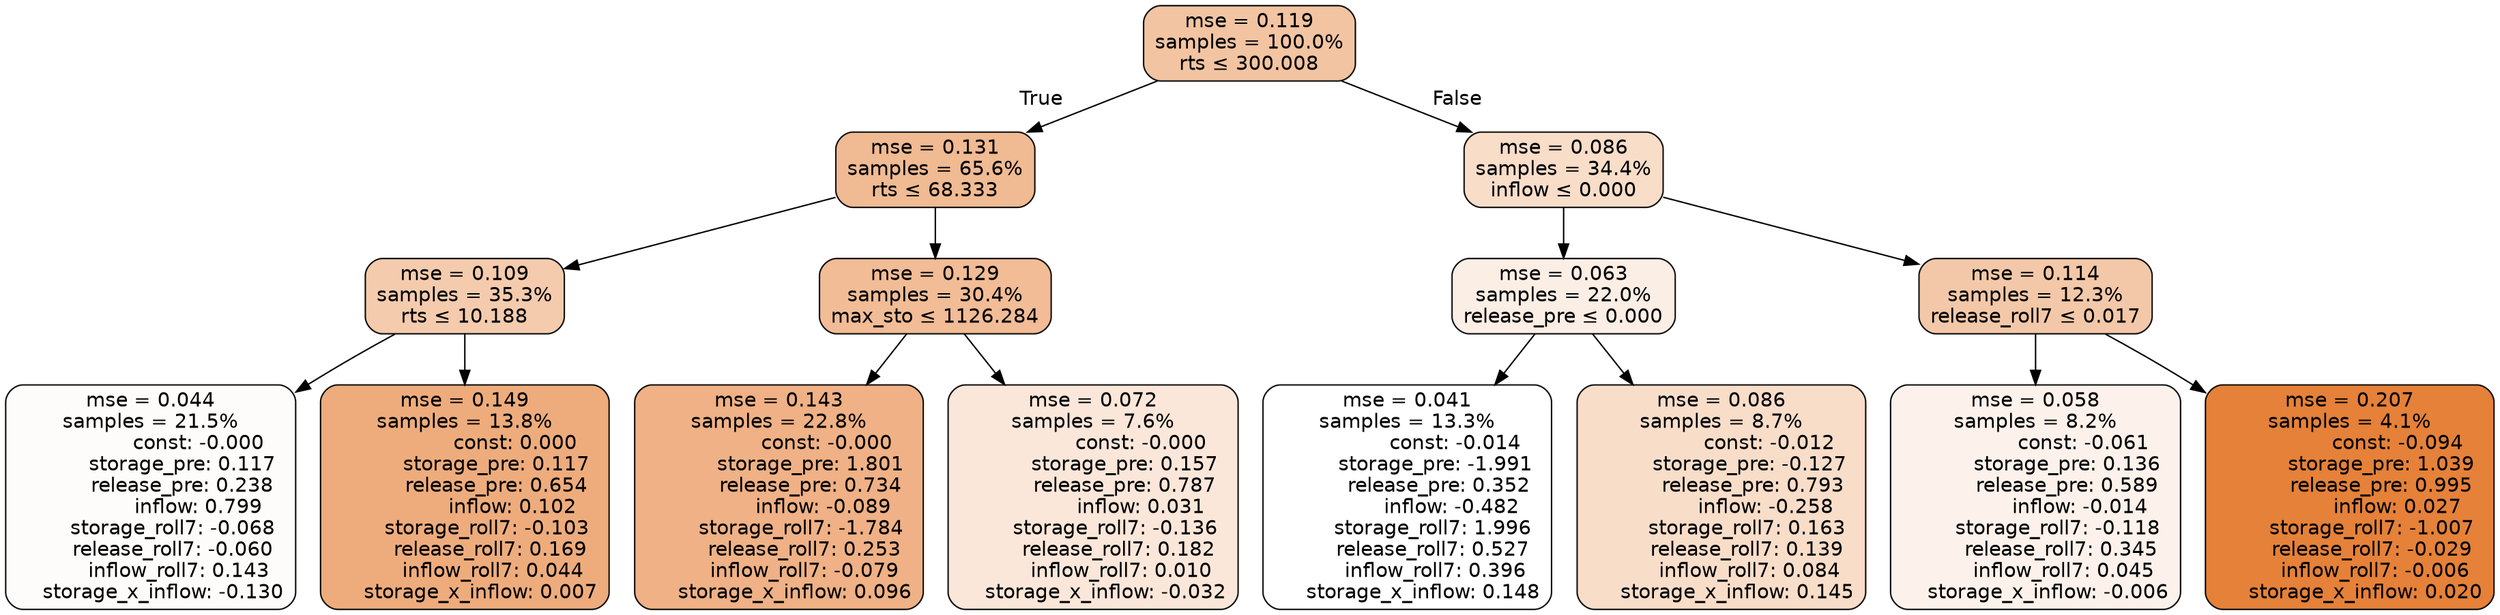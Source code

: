 digraph tree {
bgcolor="transparent"
node [shape=rectangle, style="filled, rounded", color="black", fontname=helvetica] ;
edge [fontname=helvetica] ;
	"0" [label="mse = 0.119
samples = 100.0%
rts &le; 300.008", fillcolor="#f2c4a2"]
	"1" [label="mse = 0.131
samples = 65.6%
rts &le; 68.333", fillcolor="#f0ba93"]
	"2" [label="mse = 0.109
samples = 35.3%
rts &le; 10.188", fillcolor="#f4cbad"]
	"3" [label="mse = 0.044
samples = 21.5%
               const: -0.000
          storage_pre: 0.117
          release_pre: 0.238
               inflow: 0.799
       storage_roll7: -0.068
       release_roll7: -0.060
         inflow_roll7: 0.143
    storage_x_inflow: -0.130", fillcolor="#fefcfb"]
	"4" [label="mse = 0.149
samples = 13.8%
                const: 0.000
          storage_pre: 0.117
          release_pre: 0.654
               inflow: 0.102
       storage_roll7: -0.103
        release_roll7: 0.169
         inflow_roll7: 0.044
     storage_x_inflow: 0.007", fillcolor="#eeac7d"]
	"5" [label="mse = 0.129
samples = 30.4%
max_sto &le; 1126.284", fillcolor="#f1bc96"]
	"6" [label="mse = 0.143
samples = 22.8%
               const: -0.000
          storage_pre: 1.801
          release_pre: 0.734
              inflow: -0.089
       storage_roll7: -1.784
        release_roll7: 0.253
        inflow_roll7: -0.079
     storage_x_inflow: 0.096", fillcolor="#efb185"]
	"7" [label="mse = 0.072
samples = 7.6%
               const: -0.000
          storage_pre: 0.157
          release_pre: 0.787
               inflow: 0.031
       storage_roll7: -0.136
        release_roll7: 0.182
         inflow_roll7: 0.010
    storage_x_inflow: -0.032", fillcolor="#fae7d9"]
	"8" [label="mse = 0.086
samples = 34.4%
inflow &le; 0.000", fillcolor="#f8ddc9"]
	"9" [label="mse = 0.063
samples = 22.0%
release_pre &le; 0.000", fillcolor="#fbeee5"]
	"10" [label="mse = 0.041
samples = 13.3%
               const: -0.014
         storage_pre: -1.991
          release_pre: 0.352
              inflow: -0.482
        storage_roll7: 1.996
        release_roll7: 0.527
         inflow_roll7: 0.396
     storage_x_inflow: 0.148", fillcolor="#ffffff"]
	"11" [label="mse = 0.086
samples = 8.7%
               const: -0.012
         storage_pre: -0.127
          release_pre: 0.793
              inflow: -0.258
        storage_roll7: 0.163
        release_roll7: 0.139
         inflow_roll7: 0.084
     storage_x_inflow: 0.145", fillcolor="#f8ddc9"]
	"12" [label="mse = 0.114
samples = 12.3%
release_roll7 &le; 0.017", fillcolor="#f3c8a8"]
	"13" [label="mse = 0.058
samples = 8.2%
               const: -0.061
          storage_pre: 0.136
          release_pre: 0.589
              inflow: -0.014
       storage_roll7: -0.118
        release_roll7: 0.345
         inflow_roll7: 0.045
    storage_x_inflow: -0.006", fillcolor="#fcf2eb"]
	"14" [label="mse = 0.207
samples = 4.1%
               const: -0.094
          storage_pre: 1.039
          release_pre: 0.995
               inflow: 0.027
       storage_roll7: -1.007
       release_roll7: -0.029
        inflow_roll7: -0.006
     storage_x_inflow: 0.020", fillcolor="#e58139"]

	"0" -> "1" [labeldistance=2.5, labelangle=45, headlabel="True"]
	"1" -> "2"
	"2" -> "3"
	"2" -> "4"
	"1" -> "5"
	"5" -> "6"
	"5" -> "7"
	"0" -> "8" [labeldistance=2.5, labelangle=-45, headlabel="False"]
	"8" -> "9"
	"9" -> "10"
	"9" -> "11"
	"8" -> "12"
	"12" -> "13"
	"12" -> "14"
}